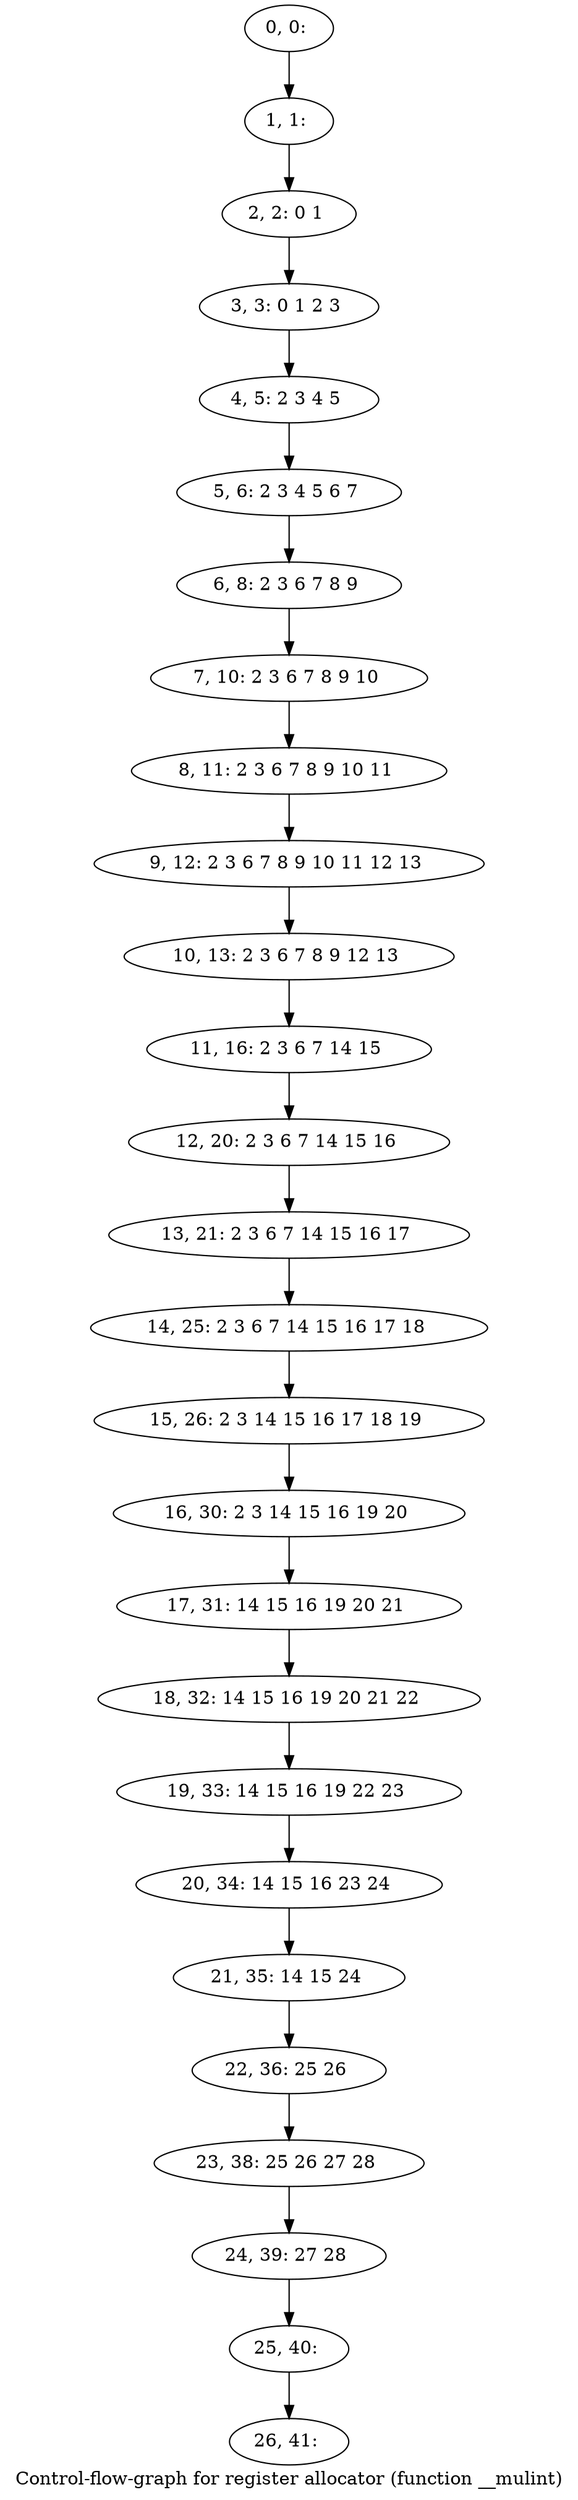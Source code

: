 digraph G {
graph [label="Control-flow-graph for register allocator (function __mulint)"]
0[label="0, 0: "];
1[label="1, 1: "];
2[label="2, 2: 0 1 "];
3[label="3, 3: 0 1 2 3 "];
4[label="4, 5: 2 3 4 5 "];
5[label="5, 6: 2 3 4 5 6 7 "];
6[label="6, 8: 2 3 6 7 8 9 "];
7[label="7, 10: 2 3 6 7 8 9 10 "];
8[label="8, 11: 2 3 6 7 8 9 10 11 "];
9[label="9, 12: 2 3 6 7 8 9 10 11 12 13 "];
10[label="10, 13: 2 3 6 7 8 9 12 13 "];
11[label="11, 16: 2 3 6 7 14 15 "];
12[label="12, 20: 2 3 6 7 14 15 16 "];
13[label="13, 21: 2 3 6 7 14 15 16 17 "];
14[label="14, 25: 2 3 6 7 14 15 16 17 18 "];
15[label="15, 26: 2 3 14 15 16 17 18 19 "];
16[label="16, 30: 2 3 14 15 16 19 20 "];
17[label="17, 31: 14 15 16 19 20 21 "];
18[label="18, 32: 14 15 16 19 20 21 22 "];
19[label="19, 33: 14 15 16 19 22 23 "];
20[label="20, 34: 14 15 16 23 24 "];
21[label="21, 35: 14 15 24 "];
22[label="22, 36: 25 26 "];
23[label="23, 38: 25 26 27 28 "];
24[label="24, 39: 27 28 "];
25[label="25, 40: "];
26[label="26, 41: "];
0->1 ;
1->2 ;
2->3 ;
3->4 ;
4->5 ;
5->6 ;
6->7 ;
7->8 ;
8->9 ;
9->10 ;
10->11 ;
11->12 ;
12->13 ;
13->14 ;
14->15 ;
15->16 ;
16->17 ;
17->18 ;
18->19 ;
19->20 ;
20->21 ;
21->22 ;
22->23 ;
23->24 ;
24->25 ;
25->26 ;
}
